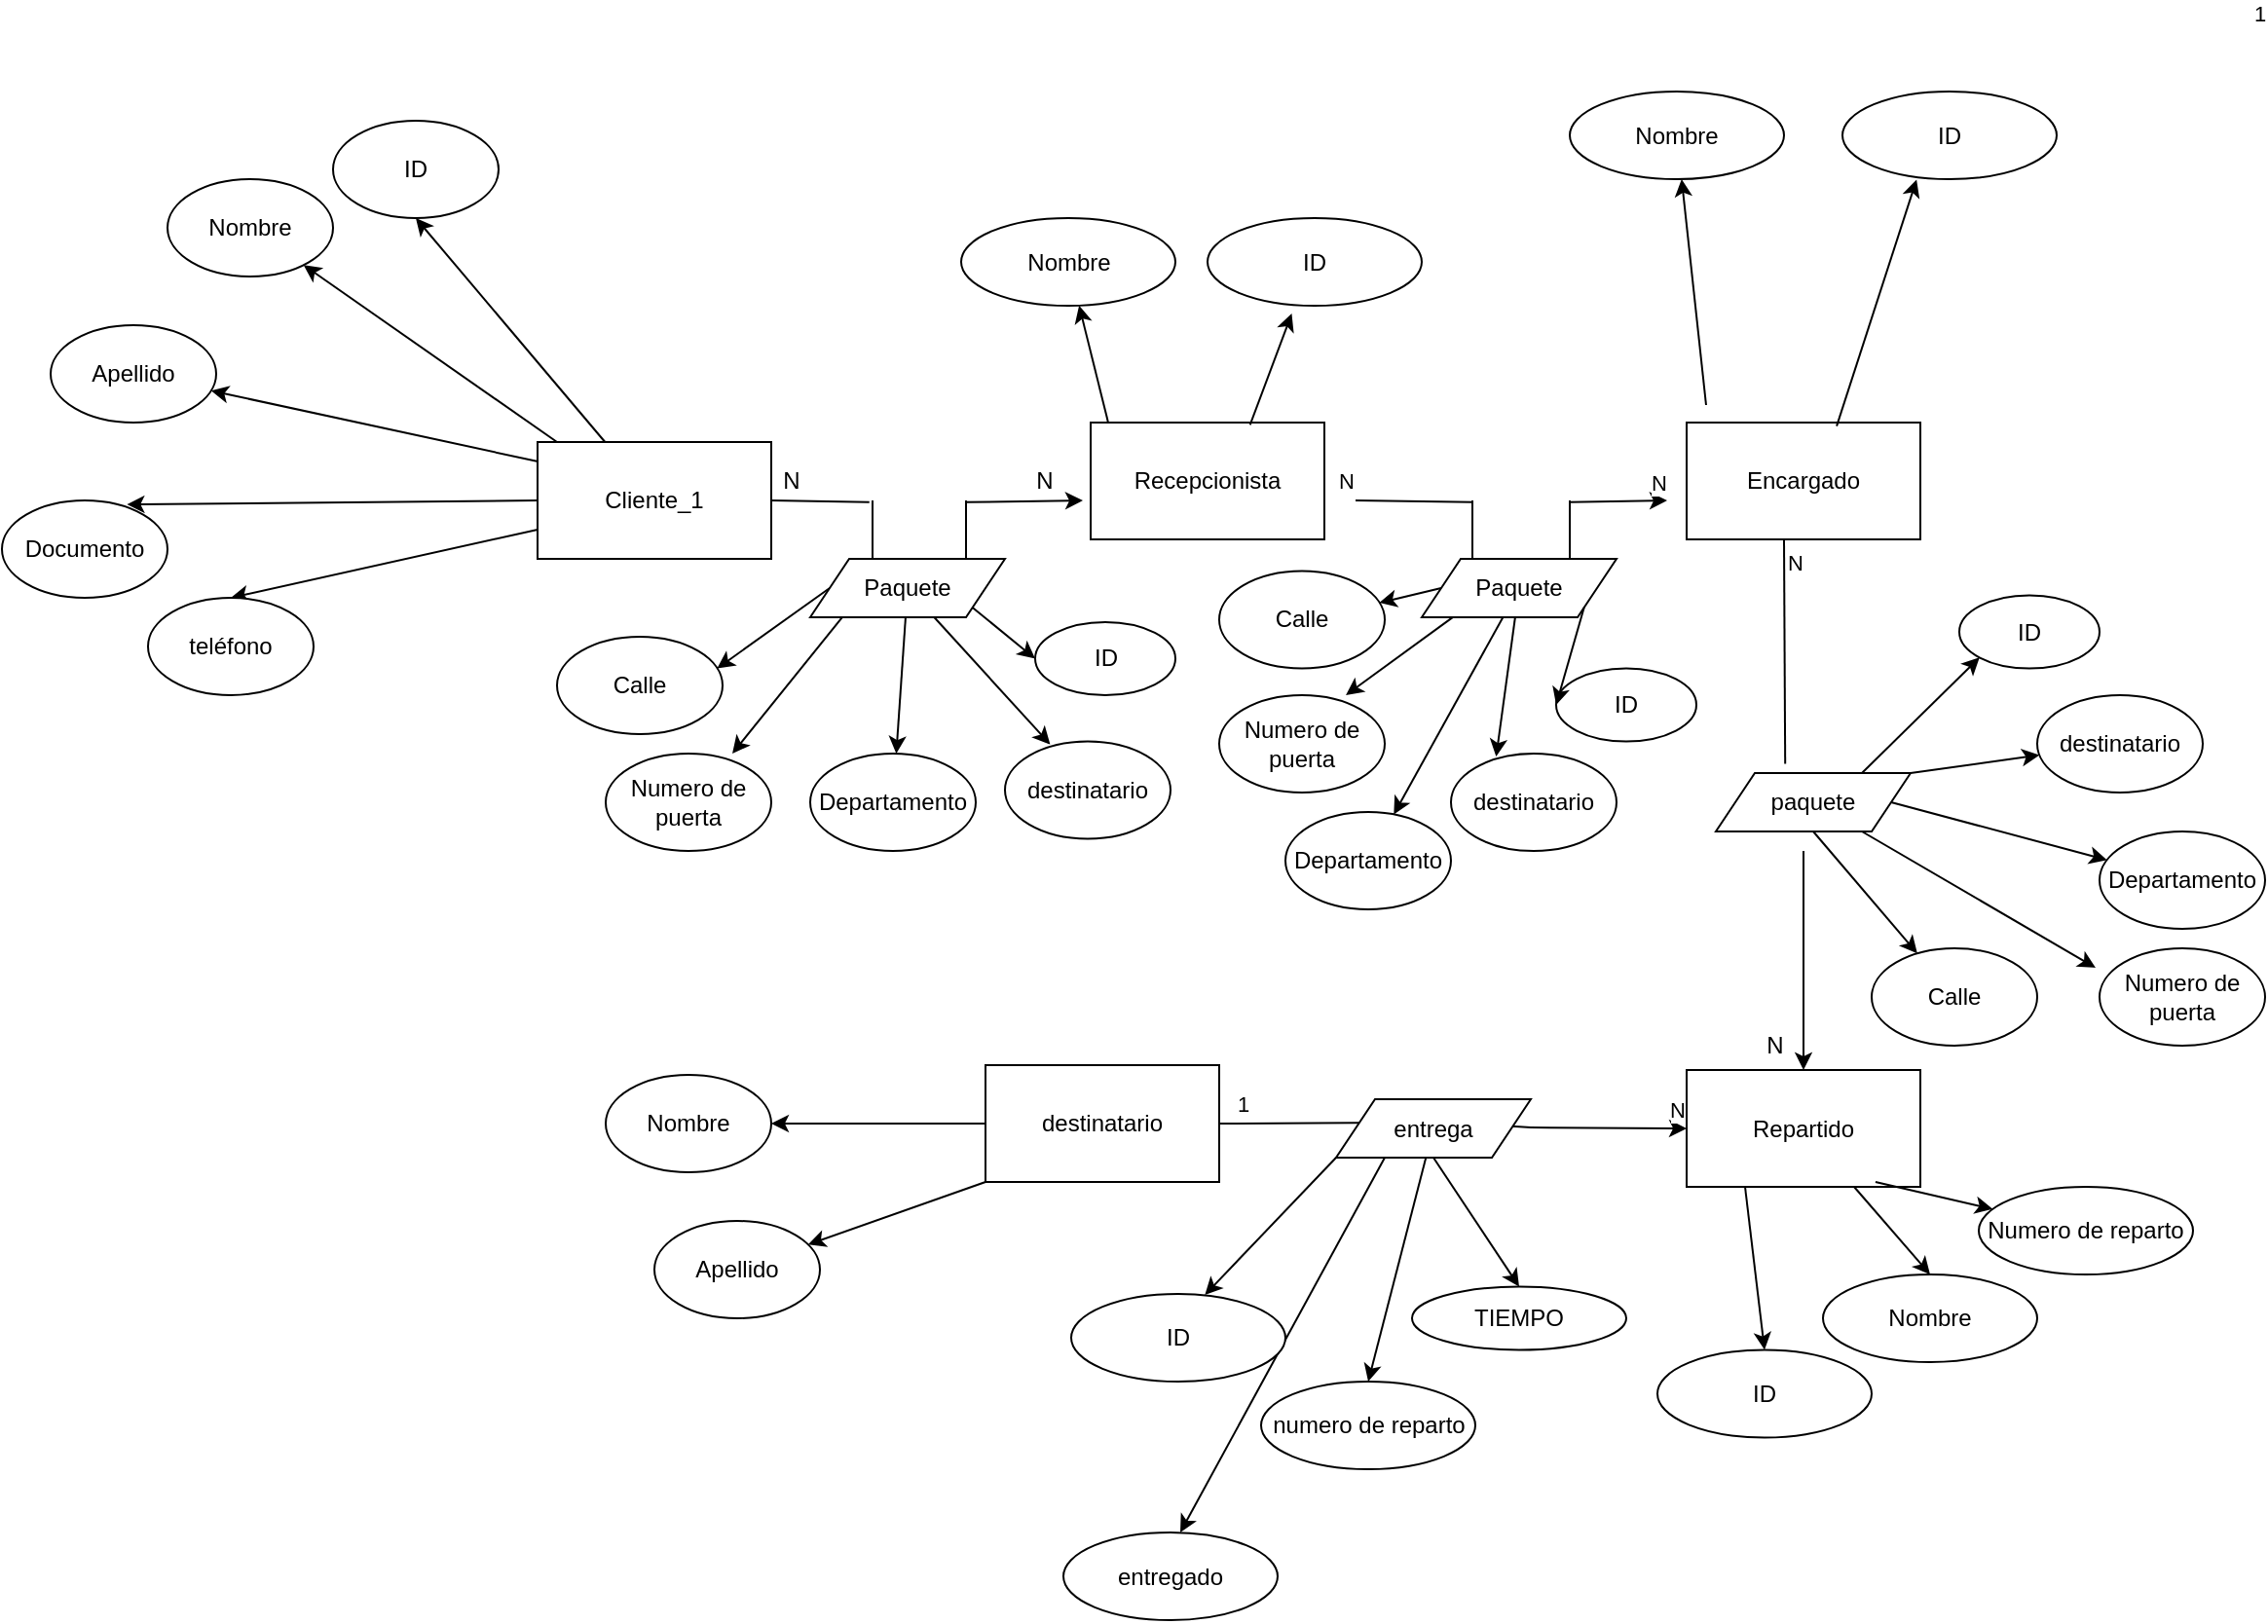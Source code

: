 <mxfile>
    <diagram id="YiFW20UgcAD7BWL2kW4c" name="Página-1">
        <mxGraphModel dx="1866" dy="1668" grid="1" gridSize="10" guides="1" tooltips="1" connect="1" arrows="1" fold="1" page="1" pageScale="1" pageWidth="827" pageHeight="1169" math="0" shadow="0">
            <root>
                <mxCell id="0"/>
                <mxCell id="1" parent="0"/>
                <mxCell id="3" value="&#10;&#10;Recepcionista&#10;&#10;" style="rounded=0;whiteSpace=wrap;html=1;" parent="1" vertex="1">
                    <mxGeometry x="354" y="180" width="120" height="60" as="geometry"/>
                </mxCell>
                <mxCell id="168" style="edgeStyle=none;html=1;exitX=0.25;exitY=1;exitDx=0;exitDy=0;entryX=0.5;entryY=0;entryDx=0;entryDy=0;" parent="1" source="4" target="169" edge="1">
                    <mxGeometry relative="1" as="geometry">
                        <mxPoint x="610" y="680" as="targetPoint"/>
                    </mxGeometry>
                </mxCell>
                <mxCell id="4" value="Repartido" style="rounded=0;whiteSpace=wrap;html=1;" parent="1" vertex="1">
                    <mxGeometry x="660" y="512.5" width="120" height="60" as="geometry"/>
                </mxCell>
                <mxCell id="5" value="Encargado" style="rounded=0;whiteSpace=wrap;html=1;" parent="1" vertex="1">
                    <mxGeometry x="660" y="180" width="120" height="60" as="geometry"/>
                </mxCell>
                <mxCell id="7" value="destinatario" style="rounded=0;whiteSpace=wrap;html=1;" parent="1" vertex="1">
                    <mxGeometry x="300" y="510" width="120" height="60" as="geometry"/>
                </mxCell>
                <mxCell id="10" value="" style="endArrow=classic;html=1;startArrow=none;" parent="1" edge="1">
                    <mxGeometry relative="1" as="geometry">
                        <mxPoint x="289.684" y="220.887" as="sourcePoint"/>
                        <mxPoint x="350" y="220" as="targetPoint"/>
                    </mxGeometry>
                </mxCell>
                <mxCell id="14" value="N" style="text;html=1;align=center;verticalAlign=middle;resizable=0;points=[];autosize=1;strokeColor=none;fillColor=none;" parent="1" vertex="1">
                    <mxGeometry x="190" y="200" width="20" height="20" as="geometry"/>
                </mxCell>
                <mxCell id="16" value="1" style="endArrow=classic;html=1;startArrow=none;" parent="1" edge="1">
                    <mxGeometry x="1" y="398" relative="1" as="geometry">
                        <mxPoint x="599.643" y="220.839" as="sourcePoint"/>
                        <mxPoint x="650" y="220" as="targetPoint"/>
                        <Array as="points"/>
                        <mxPoint x="310" y="148" as="offset"/>
                    </mxGeometry>
                </mxCell>
                <mxCell id="19" value="N" style="edgeLabel;resizable=0;html=1;align=right;verticalAlign=bottom;" parent="16" connectable="0" vertex="1">
                    <mxGeometry x="1" relative="1" as="geometry"/>
                </mxCell>
                <mxCell id="21" value="N" style="text;html=1;align=center;verticalAlign=middle;resizable=0;points=[];autosize=1;strokeColor=none;fillColor=none;" parent="1" vertex="1">
                    <mxGeometry x="320" y="200" width="20" height="20" as="geometry"/>
                </mxCell>
                <mxCell id="26" value="" style="endArrow=classic;html=1;startArrow=none;entryX=0.5;entryY=0;entryDx=0;entryDy=0;" parent="1" target="4" edge="1">
                    <mxGeometry relative="1" as="geometry">
                        <mxPoint x="720" y="400" as="sourcePoint"/>
                        <mxPoint x="710" y="380" as="targetPoint"/>
                    </mxGeometry>
                </mxCell>
                <mxCell id="30" value="N" style="text;html=1;align=center;verticalAlign=middle;resizable=0;points=[];autosize=1;strokeColor=none;fillColor=none;" parent="1" vertex="1">
                    <mxGeometry x="695" y="490" width="20" height="20" as="geometry"/>
                </mxCell>
                <mxCell id="31" value="" style="endArrow=classic;html=1;startArrow=none;" parent="1" edge="1">
                    <mxGeometry relative="1" as="geometry">
                        <mxPoint x="558.489" y="540.488" as="sourcePoint"/>
                        <mxPoint x="660" y="542.5" as="targetPoint"/>
                        <Array as="points">
                            <mxPoint x="580" y="542.08"/>
                        </Array>
                    </mxGeometry>
                </mxCell>
                <mxCell id="35" value="N" style="edgeLabel;html=1;align=center;verticalAlign=middle;resizable=0;points=[];" parent="31" vertex="1" connectable="0">
                    <mxGeometry x="0.845" y="1" relative="1" as="geometry">
                        <mxPoint x="3" y="-9" as="offset"/>
                    </mxGeometry>
                </mxCell>
                <mxCell id="40" value="Nombre" style="ellipse;whiteSpace=wrap;html=1;" parent="1" vertex="1">
                    <mxGeometry x="-120" y="55" width="85" height="50" as="geometry"/>
                </mxCell>
                <mxCell id="41" value="Apellido" style="ellipse;whiteSpace=wrap;html=1;" parent="1" vertex="1">
                    <mxGeometry x="130" y="590" width="85" height="50" as="geometry"/>
                </mxCell>
                <mxCell id="43" value="" style="endArrow=classic;html=1;exitX=0;exitY=1;exitDx=0;exitDy=0;" parent="1" source="7" target="41" edge="1">
                    <mxGeometry width="50" height="50" relative="1" as="geometry">
                        <mxPoint x="370" y="490.0" as="sourcePoint"/>
                        <mxPoint x="280" y="490" as="targetPoint"/>
                        <Array as="points"/>
                    </mxGeometry>
                </mxCell>
                <mxCell id="50" value="Cliente_1" style="rounded=0;whiteSpace=wrap;html=1;" parent="1" vertex="1">
                    <mxGeometry x="70" y="190" width="120" height="60" as="geometry"/>
                </mxCell>
                <mxCell id="52" value="" style="endArrow=classic;html=1;entryX=1;entryY=0.5;entryDx=0;entryDy=0;exitX=0;exitY=0.5;exitDx=0;exitDy=0;" parent="1" source="7" target="53" edge="1">
                    <mxGeometry width="50" height="50" relative="1" as="geometry">
                        <mxPoint x="360" y="419.58" as="sourcePoint"/>
                        <mxPoint x="280" y="419.58" as="targetPoint"/>
                        <Array as="points"/>
                    </mxGeometry>
                </mxCell>
                <mxCell id="53" value="Nombre" style="ellipse;whiteSpace=wrap;html=1;" parent="1" vertex="1">
                    <mxGeometry x="105" y="515" width="85" height="50" as="geometry"/>
                </mxCell>
                <mxCell id="54" value="Apellido" style="ellipse;whiteSpace=wrap;html=1;" parent="1" vertex="1">
                    <mxGeometry x="-180" y="130" width="85" height="50" as="geometry"/>
                </mxCell>
                <mxCell id="55" value="Departamento" style="ellipse;whiteSpace=wrap;html=1;" parent="1" vertex="1">
                    <mxGeometry x="210" y="350" width="85" height="50" as="geometry"/>
                </mxCell>
                <mxCell id="56" value="" style="endArrow=classic;html=1;exitX=0.002;exitY=0.167;exitDx=0;exitDy=0;exitPerimeter=0;" parent="1" source="50" target="54" edge="1">
                    <mxGeometry width="50" height="50" relative="1" as="geometry">
                        <mxPoint x="380" y="500.0" as="sourcePoint"/>
                        <mxPoint x="290" y="500" as="targetPoint"/>
                        <Array as="points"/>
                    </mxGeometry>
                </mxCell>
                <mxCell id="57" value="" style="endArrow=classic;html=1;" parent="1" source="98" target="55" edge="1">
                    <mxGeometry width="50" height="50" relative="1" as="geometry">
                        <mxPoint x="383.24" y="465.04" as="sourcePoint"/>
                        <mxPoint x="300" y="510" as="targetPoint"/>
                        <Array as="points"/>
                    </mxGeometry>
                </mxCell>
                <mxCell id="58" value="Documento" style="ellipse;whiteSpace=wrap;html=1;" parent="1" vertex="1">
                    <mxGeometry x="-205" y="220" width="85" height="50" as="geometry"/>
                </mxCell>
                <mxCell id="59" value="" style="endArrow=classic;html=1;exitX=0;exitY=0.5;exitDx=0;exitDy=0;entryX=0.755;entryY=0.041;entryDx=0;entryDy=0;entryPerimeter=0;" parent="1" source="50" target="58" edge="1">
                    <mxGeometry width="50" height="50" relative="1" as="geometry">
                        <mxPoint x="474.42" y="452.95" as="sourcePoint"/>
                        <mxPoint x="460" y="530" as="targetPoint"/>
                        <Array as="points"/>
                    </mxGeometry>
                </mxCell>
                <mxCell id="60" value="" style="endArrow=classic;html=1;exitX=0;exitY=0.75;exitDx=0;exitDy=0;entryX=0.5;entryY=0;entryDx=0;entryDy=0;" parent="1" source="50" target="61" edge="1">
                    <mxGeometry width="50" height="50" relative="1" as="geometry">
                        <mxPoint x="470.0" y="462.94" as="sourcePoint"/>
                        <mxPoint x="480" y="560" as="targetPoint"/>
                        <Array as="points"/>
                    </mxGeometry>
                </mxCell>
                <mxCell id="61" value="teléfono" style="ellipse;whiteSpace=wrap;html=1;" parent="1" vertex="1">
                    <mxGeometry x="-130" y="270" width="85" height="50" as="geometry"/>
                </mxCell>
                <mxCell id="64" value="" style="endArrow=classic;html=1;" parent="1" target="40" edge="1">
                    <mxGeometry width="50" height="50" relative="1" as="geometry">
                        <mxPoint x="80" y="190" as="sourcePoint"/>
                        <mxPoint x="130" y="140" as="targetPoint"/>
                        <Array as="points"/>
                    </mxGeometry>
                </mxCell>
                <mxCell id="65" value="" style="endArrow=classic;html=1;" parent="1" target="69" edge="1">
                    <mxGeometry width="50" height="50" relative="1" as="geometry">
                        <mxPoint x="363" y="180" as="sourcePoint"/>
                        <mxPoint x="340.759" y="144.192" as="targetPoint"/>
                        <Array as="points"/>
                    </mxGeometry>
                </mxCell>
                <mxCell id="69" value="Nombre" style="ellipse;whiteSpace=wrap;html=1;" parent="1" vertex="1">
                    <mxGeometry x="287.5" y="75" width="110" height="45" as="geometry"/>
                </mxCell>
                <mxCell id="74" value="" style="endArrow=none;html=1;" parent="1" edge="1">
                    <mxGeometry relative="1" as="geometry">
                        <mxPoint x="190.0" y="220" as="sourcePoint"/>
                        <mxPoint x="240.357" y="220.839" as="targetPoint"/>
                    </mxGeometry>
                </mxCell>
                <mxCell id="76" value="" style="endArrow=none;html=1;" parent="1" edge="1">
                    <mxGeometry x="1" y="398" relative="1" as="geometry">
                        <mxPoint x="490" y="220" as="sourcePoint"/>
                        <mxPoint x="550.316" y="220.887" as="targetPoint"/>
                        <Array as="points"/>
                        <mxPoint x="310" y="148" as="offset"/>
                    </mxGeometry>
                </mxCell>
                <mxCell id="78" value="N" style="edgeLabel;html=1;align=center;verticalAlign=middle;resizable=0;points=[];" parent="76" vertex="1" connectable="0">
                    <mxGeometry x="-0.894" y="-1" relative="1" as="geometry">
                        <mxPoint x="-8" y="-11" as="offset"/>
                    </mxGeometry>
                </mxCell>
                <mxCell id="80" value="" style="endArrow=none;html=1;entryX=0.644;entryY=1.159;entryDx=0;entryDy=0;entryPerimeter=0;" parent="1" target="126" edge="1">
                    <mxGeometry relative="1" as="geometry">
                        <mxPoint x="710" y="240" as="sourcePoint"/>
                        <mxPoint x="720" y="360" as="targetPoint"/>
                    </mxGeometry>
                </mxCell>
                <mxCell id="81" value="N" style="edgeLabel;resizable=0;html=1;align=left;verticalAlign=bottom;" parent="80" connectable="0" vertex="1">
                    <mxGeometry x="-1" relative="1" as="geometry">
                        <mxPoint y="20" as="offset"/>
                    </mxGeometry>
                </mxCell>
                <mxCell id="83" value="" style="endArrow=none;html=1;exitX=1;exitY=0.5;exitDx=0;exitDy=0;" parent="1" source="7" edge="1">
                    <mxGeometry relative="1" as="geometry">
                        <mxPoint x="490" y="542.5" as="sourcePoint"/>
                        <mxPoint x="510.689" y="539.543" as="targetPoint"/>
                        <Array as="points"/>
                    </mxGeometry>
                </mxCell>
                <mxCell id="85" value="1" style="edgeLabel;html=1;align=center;verticalAlign=middle;resizable=0;points=[];" parent="83" vertex="1" connectable="0">
                    <mxGeometry x="-0.694" relative="1" as="geometry">
                        <mxPoint x="-2" y="-10" as="offset"/>
                    </mxGeometry>
                </mxCell>
                <mxCell id="90" value="Calle" style="ellipse;whiteSpace=wrap;html=1;" parent="1" vertex="1">
                    <mxGeometry x="80" y="290" width="85" height="50" as="geometry"/>
                </mxCell>
                <mxCell id="92" value="" style="endArrow=classic;html=1;entryX=0.967;entryY=0.326;entryDx=0;entryDy=0;entryPerimeter=0;exitX=0;exitY=0.5;exitDx=0;exitDy=0;" parent="1" source="98" target="90" edge="1">
                    <mxGeometry width="50" height="50" relative="1" as="geometry">
                        <mxPoint x="120.2" y="262.04" as="sourcePoint"/>
                        <mxPoint x="62.5" y="320" as="targetPoint"/>
                        <Array as="points"/>
                    </mxGeometry>
                </mxCell>
                <mxCell id="93" value="Numero de puerta" style="ellipse;whiteSpace=wrap;html=1;" parent="1" vertex="1">
                    <mxGeometry x="105" y="350" width="85" height="50" as="geometry"/>
                </mxCell>
                <mxCell id="94" value="" style="endArrow=classic;html=1;exitX=0.172;exitY=0.968;exitDx=0;exitDy=0;exitPerimeter=0;entryX=0.765;entryY=0;entryDx=0;entryDy=0;entryPerimeter=0;" parent="1" source="98" target="93" edge="1">
                    <mxGeometry width="50" height="50" relative="1" as="geometry">
                        <mxPoint x="155.24" y="259.04" as="sourcePoint"/>
                        <mxPoint x="126" y="340" as="targetPoint"/>
                        <Array as="points"/>
                    </mxGeometry>
                </mxCell>
                <mxCell id="95" value="" style="endArrow=none;html=1;" parent="1" edge="1">
                    <mxGeometry width="50" height="50" relative="1" as="geometry">
                        <mxPoint x="242" y="270" as="sourcePoint"/>
                        <mxPoint x="242" y="220" as="targetPoint"/>
                    </mxGeometry>
                </mxCell>
                <mxCell id="96" value="" style="endArrow=none;html=1;" parent="1" edge="1">
                    <mxGeometry width="50" height="50" relative="1" as="geometry">
                        <mxPoint x="290" y="270" as="sourcePoint"/>
                        <mxPoint x="290" y="220" as="targetPoint"/>
                        <Array as="points">
                            <mxPoint x="290" y="250"/>
                        </Array>
                    </mxGeometry>
                </mxCell>
                <mxCell id="98" value="Paquete" style="shape=parallelogram;perimeter=parallelogramPerimeter;whiteSpace=wrap;html=1;fixedSize=1;" parent="1" vertex="1">
                    <mxGeometry x="210" y="250" width="100" height="30" as="geometry"/>
                </mxCell>
                <mxCell id="101" value=" destinatario" style="ellipse;whiteSpace=wrap;html=1;" parent="1" vertex="1">
                    <mxGeometry x="310" y="343.75" width="85" height="50" as="geometry"/>
                </mxCell>
                <mxCell id="102" value="" style="endArrow=classic;html=1;entryX=0.273;entryY=0.031;entryDx=0;entryDy=0;entryPerimeter=0;" parent="1" source="98" target="101" edge="1">
                    <mxGeometry width="50" height="50" relative="1" as="geometry">
                        <mxPoint x="278" y="300" as="sourcePoint"/>
                        <mxPoint x="228.431" y="346.223" as="targetPoint"/>
                        <Array as="points"/>
                    </mxGeometry>
                </mxCell>
                <mxCell id="103" value="ID" style="ellipse;whiteSpace=wrap;html=1;" parent="1" vertex="1">
                    <mxGeometry x="-35" y="25" width="85" height="50" as="geometry"/>
                </mxCell>
                <mxCell id="105" value="" style="endArrow=classic;html=1;entryX=0.5;entryY=1;entryDx=0;entryDy=0;" parent="1" source="50" target="103" edge="1">
                    <mxGeometry width="50" height="50" relative="1" as="geometry">
                        <mxPoint x="90.0" y="200" as="sourcePoint"/>
                        <mxPoint x="60.506" y="109.552" as="targetPoint"/>
                        <Array as="points"/>
                    </mxGeometry>
                </mxCell>
                <mxCell id="106" value="ID" style="ellipse;whiteSpace=wrap;html=1;" parent="1" vertex="1">
                    <mxGeometry x="414" y="75" width="110" height="45" as="geometry"/>
                </mxCell>
                <mxCell id="107" value="" style="endArrow=classic;html=1;exitX=0.682;exitY=0.02;exitDx=0;exitDy=0;entryX=0.393;entryY=1.09;entryDx=0;entryDy=0;entryPerimeter=0;exitPerimeter=0;" parent="1" source="3" target="106" edge="1">
                    <mxGeometry width="50" height="50" relative="1" as="geometry">
                        <mxPoint x="400.0" y="181.04" as="sourcePoint"/>
                        <mxPoint x="409.124" y="68.97" as="targetPoint"/>
                        <Array as="points"/>
                    </mxGeometry>
                </mxCell>
                <mxCell id="108" value="ID" style="ellipse;whiteSpace=wrap;html=1;" parent="1" vertex="1">
                    <mxGeometry x="325.5" y="282.5" width="72" height="37.5" as="geometry"/>
                </mxCell>
                <mxCell id="109" value="" style="endArrow=classic;html=1;entryX=0;entryY=0.5;entryDx=0;entryDy=0;exitX=1;exitY=1;exitDx=0;exitDy=0;" parent="1" source="98" target="108" edge="1">
                    <mxGeometry width="50" height="50" relative="1" as="geometry">
                        <mxPoint x="288.0" y="310" as="sourcePoint"/>
                        <mxPoint x="288.205" y="341.55" as="targetPoint"/>
                        <Array as="points"/>
                    </mxGeometry>
                </mxCell>
                <mxCell id="110" value="Nombre" style="ellipse;whiteSpace=wrap;html=1;" parent="1" vertex="1">
                    <mxGeometry x="600" y="10" width="110" height="45" as="geometry"/>
                </mxCell>
                <mxCell id="111" value="" style="endArrow=classic;html=1;" parent="1" target="110" edge="1">
                    <mxGeometry width="50" height="50" relative="1" as="geometry">
                        <mxPoint x="670" y="171" as="sourcePoint"/>
                        <mxPoint x="644.23" y="100.0" as="targetPoint"/>
                        <Array as="points"/>
                    </mxGeometry>
                </mxCell>
                <mxCell id="112" value="ID" style="ellipse;whiteSpace=wrap;html=1;" parent="1" vertex="1">
                    <mxGeometry x="740" y="10" width="110" height="45" as="geometry"/>
                </mxCell>
                <mxCell id="114" value="" style="endArrow=classic;html=1;exitX=0.642;exitY=0.03;exitDx=0;exitDy=0;entryX=0.346;entryY=1.005;entryDx=0;entryDy=0;entryPerimeter=0;exitPerimeter=0;" parent="1" source="5" target="112" edge="1">
                    <mxGeometry width="50" height="50" relative="1" as="geometry">
                        <mxPoint x="745" y="165.95" as="sourcePoint"/>
                        <mxPoint x="749.23" y="95.0" as="targetPoint"/>
                        <Array as="points"/>
                    </mxGeometry>
                </mxCell>
                <mxCell id="115" value="Nombre" style="ellipse;whiteSpace=wrap;html=1;" parent="1" vertex="1">
                    <mxGeometry x="730" y="617.5" width="110" height="45" as="geometry"/>
                </mxCell>
                <mxCell id="117" value="Numero de reparto" style="ellipse;whiteSpace=wrap;html=1;" parent="1" vertex="1">
                    <mxGeometry x="810" y="572.5" width="110" height="45" as="geometry"/>
                </mxCell>
                <mxCell id="118" value="" style="endArrow=classic;html=1;entryX=0.5;entryY=0;entryDx=0;entryDy=0;" parent="1" source="4" target="115" edge="1">
                    <mxGeometry width="50" height="50" relative="1" as="geometry">
                        <mxPoint x="733.52" y="661.24" as="sourcePoint"/>
                        <mxPoint x="706.471" y="585.004" as="targetPoint"/>
                        <Array as="points"/>
                    </mxGeometry>
                </mxCell>
                <mxCell id="119" value="" style="endArrow=classic;html=1;exitX=0.808;exitY=0.958;exitDx=0;exitDy=0;exitPerimeter=0;" parent="1" source="4" target="117" edge="1">
                    <mxGeometry width="50" height="50" relative="1" as="geometry">
                        <mxPoint x="757" y="580" as="sourcePoint"/>
                        <mxPoint x="724.56" y="640" as="targetPoint"/>
                        <Array as="points"/>
                    </mxGeometry>
                </mxCell>
                <mxCell id="122" value="" style="endArrow=none;html=1;" parent="1" edge="1">
                    <mxGeometry width="50" height="50" relative="1" as="geometry">
                        <mxPoint x="550" y="250" as="sourcePoint"/>
                        <mxPoint x="550" y="220" as="targetPoint"/>
                        <Array as="points"/>
                    </mxGeometry>
                </mxCell>
                <mxCell id="123" value="" style="endArrow=none;html=1;" parent="1" edge="1">
                    <mxGeometry width="50" height="50" relative="1" as="geometry">
                        <mxPoint x="600" y="220" as="sourcePoint"/>
                        <mxPoint x="600" y="250" as="targetPoint"/>
                        <Array as="points"/>
                    </mxGeometry>
                </mxCell>
                <mxCell id="163" style="edgeStyle=none;html=1;exitX=0.5;exitY=0;exitDx=0;exitDy=0;" parent="1" source="126" target="162" edge="1">
                    <mxGeometry relative="1" as="geometry"/>
                </mxCell>
                <mxCell id="164" style="edgeStyle=none;html=1;exitX=0.25;exitY=0;exitDx=0;exitDy=0;" parent="1" source="126" edge="1">
                    <mxGeometry relative="1" as="geometry">
                        <mxPoint x="870" y="460" as="targetPoint"/>
                    </mxGeometry>
                </mxCell>
                <mxCell id="165" style="edgeStyle=none;html=1;exitX=0;exitY=0.5;exitDx=0;exitDy=0;" parent="1" source="126" target="160" edge="1">
                    <mxGeometry relative="1" as="geometry"/>
                </mxCell>
                <mxCell id="166" style="edgeStyle=none;html=1;exitX=0;exitY=1;exitDx=0;exitDy=0;" parent="1" source="126" target="159" edge="1">
                    <mxGeometry relative="1" as="geometry"/>
                </mxCell>
                <mxCell id="167" style="edgeStyle=none;html=1;exitX=0.25;exitY=1;exitDx=0;exitDy=0;entryX=0;entryY=1;entryDx=0;entryDy=0;" parent="1" source="126" target="158" edge="1">
                    <mxGeometry relative="1" as="geometry">
                        <mxPoint x="800" y="310" as="targetPoint"/>
                    </mxGeometry>
                </mxCell>
                <mxCell id="126" value="paquete" style="shape=parallelogram;perimeter=parallelogramPerimeter;whiteSpace=wrap;html=1;fixedSize=1;direction=west;size=20;" parent="1" vertex="1">
                    <mxGeometry x="675" y="360" width="100" height="30" as="geometry"/>
                </mxCell>
                <mxCell id="170" style="edgeStyle=none;html=1;exitX=1;exitY=0;exitDx=0;exitDy=0;entryX=0.624;entryY=0.012;entryDx=0;entryDy=0;entryPerimeter=0;" parent="1" source="127" target="174" edge="1">
                    <mxGeometry relative="1" as="geometry">
                        <mxPoint x="440" y="610" as="targetPoint"/>
                    </mxGeometry>
                </mxCell>
                <mxCell id="171" style="edgeStyle=none;html=1;entryX=0.5;entryY=0;entryDx=0;entryDy=0;" parent="1" source="127" target="175" edge="1">
                    <mxGeometry relative="1" as="geometry">
                        <mxPoint x="480" y="690" as="targetPoint"/>
                    </mxGeometry>
                </mxCell>
                <mxCell id="172" style="edgeStyle=none;html=1;exitX=0.5;exitY=0;exitDx=0;exitDy=0;entryX=0.5;entryY=0;entryDx=0;entryDy=0;" parent="1" source="127" target="173" edge="1">
                    <mxGeometry relative="1" as="geometry">
                        <mxPoint x="560" y="640" as="targetPoint"/>
                    </mxGeometry>
                </mxCell>
                <mxCell id="176" style="edgeStyle=none;html=1;exitX=0.75;exitY=0;exitDx=0;exitDy=0;" parent="1" source="127" edge="1">
                    <mxGeometry relative="1" as="geometry">
                        <mxPoint x="400" y="750" as="targetPoint"/>
                    </mxGeometry>
                </mxCell>
                <mxCell id="127" value="entrega" style="shape=parallelogram;perimeter=parallelogramPerimeter;whiteSpace=wrap;html=1;fixedSize=1;direction=west;size=20;" parent="1" vertex="1">
                    <mxGeometry x="480" y="527.5" width="100" height="30" as="geometry"/>
                </mxCell>
                <mxCell id="132" value="Departamento" style="ellipse;whiteSpace=wrap;html=1;" parent="1" vertex="1">
                    <mxGeometry x="454" y="380" width="85" height="50" as="geometry"/>
                </mxCell>
                <mxCell id="133" value="" style="endArrow=classic;html=1;" parent="1" source="138" target="132" edge="1">
                    <mxGeometry width="50" height="50" relative="1" as="geometry">
                        <mxPoint x="393.24" y="475.04" as="sourcePoint"/>
                        <mxPoint x="310" y="520" as="targetPoint"/>
                        <Array as="points"/>
                    </mxGeometry>
                </mxCell>
                <mxCell id="134" value="Calle" style="ellipse;whiteSpace=wrap;html=1;" parent="1" vertex="1">
                    <mxGeometry x="420" y="256.25" width="85" height="50" as="geometry"/>
                </mxCell>
                <mxCell id="135" value="" style="endArrow=classic;html=1;entryX=0.967;entryY=0.326;entryDx=0;entryDy=0;entryPerimeter=0;exitX=0;exitY=0.5;exitDx=0;exitDy=0;" parent="1" source="138" target="134" edge="1">
                    <mxGeometry width="50" height="50" relative="1" as="geometry">
                        <mxPoint x="130.2" y="272.04" as="sourcePoint"/>
                        <mxPoint x="72.5" y="330" as="targetPoint"/>
                        <Array as="points"/>
                    </mxGeometry>
                </mxCell>
                <mxCell id="136" value="Numero de puerta" style="ellipse;whiteSpace=wrap;html=1;" parent="1" vertex="1">
                    <mxGeometry x="420" y="320" width="85" height="50" as="geometry"/>
                </mxCell>
                <mxCell id="137" value="" style="endArrow=classic;html=1;exitX=0.172;exitY=0.968;exitDx=0;exitDy=0;exitPerimeter=0;entryX=0.765;entryY=0;entryDx=0;entryDy=0;entryPerimeter=0;" parent="1" source="138" target="136" edge="1">
                    <mxGeometry width="50" height="50" relative="1" as="geometry">
                        <mxPoint x="165.24" y="269.04" as="sourcePoint"/>
                        <mxPoint x="136" y="350" as="targetPoint"/>
                        <Array as="points"/>
                    </mxGeometry>
                </mxCell>
                <mxCell id="138" value="Paquete" style="shape=parallelogram;perimeter=parallelogramPerimeter;whiteSpace=wrap;html=1;fixedSize=1;" parent="1" vertex="1">
                    <mxGeometry x="524" y="250" width="100" height="30" as="geometry"/>
                </mxCell>
                <mxCell id="139" value=" destinatario" style="ellipse;whiteSpace=wrap;html=1;" parent="1" vertex="1">
                    <mxGeometry x="539" y="350" width="85" height="50" as="geometry"/>
                </mxCell>
                <mxCell id="140" value="" style="endArrow=classic;html=1;entryX=0.273;entryY=0.031;entryDx=0;entryDy=0;entryPerimeter=0;" parent="1" source="138" target="139" edge="1">
                    <mxGeometry width="50" height="50" relative="1" as="geometry">
                        <mxPoint x="288" y="310" as="sourcePoint"/>
                        <mxPoint x="238.431" y="356.223" as="targetPoint"/>
                        <Array as="points"/>
                    </mxGeometry>
                </mxCell>
                <mxCell id="141" value="ID" style="ellipse;whiteSpace=wrap;html=1;" parent="1" vertex="1">
                    <mxGeometry x="593" y="306.25" width="72" height="37.5" as="geometry"/>
                </mxCell>
                <mxCell id="142" value="" style="endArrow=classic;html=1;entryX=0;entryY=0.5;entryDx=0;entryDy=0;exitX=1;exitY=1;exitDx=0;exitDy=0;" parent="1" source="138" target="141" edge="1">
                    <mxGeometry width="50" height="50" relative="1" as="geometry">
                        <mxPoint x="298.0" y="320" as="sourcePoint"/>
                        <mxPoint x="298.205" y="351.55" as="targetPoint"/>
                        <Array as="points"/>
                    </mxGeometry>
                </mxCell>
                <mxCell id="158" value="ID" style="ellipse;whiteSpace=wrap;html=1;" parent="1" vertex="1">
                    <mxGeometry x="800" y="268.75" width="72" height="37.5" as="geometry"/>
                </mxCell>
                <mxCell id="159" value=" destinatario" style="ellipse;whiteSpace=wrap;html=1;" parent="1" vertex="1">
                    <mxGeometry x="840" y="320" width="85" height="50" as="geometry"/>
                </mxCell>
                <mxCell id="160" value="Departamento" style="ellipse;whiteSpace=wrap;html=1;" parent="1" vertex="1">
                    <mxGeometry x="872" y="390" width="85" height="50" as="geometry"/>
                </mxCell>
                <mxCell id="161" value="Numero de puerta" style="ellipse;whiteSpace=wrap;html=1;" parent="1" vertex="1">
                    <mxGeometry x="872" y="450" width="85" height="50" as="geometry"/>
                </mxCell>
                <mxCell id="162" value="Calle" style="ellipse;whiteSpace=wrap;html=1;" parent="1" vertex="1">
                    <mxGeometry x="755" y="450" width="85" height="50" as="geometry"/>
                </mxCell>
                <mxCell id="169" value="ID" style="ellipse;whiteSpace=wrap;html=1;" parent="1" vertex="1">
                    <mxGeometry x="645" y="656.25" width="110" height="45" as="geometry"/>
                </mxCell>
                <mxCell id="173" value="TIEMPO" style="ellipse;whiteSpace=wrap;html=1;" parent="1" vertex="1">
                    <mxGeometry x="519" y="623.75" width="110" height="32.5" as="geometry"/>
                </mxCell>
                <mxCell id="174" value="ID" style="ellipse;whiteSpace=wrap;html=1;" parent="1" vertex="1">
                    <mxGeometry x="344" y="627.5" width="110" height="45" as="geometry"/>
                </mxCell>
                <mxCell id="175" value="numero de reparto" style="ellipse;whiteSpace=wrap;html=1;" parent="1" vertex="1">
                    <mxGeometry x="441.5" y="672.5" width="110" height="45" as="geometry"/>
                </mxCell>
                <mxCell id="177" value="entregado" style="ellipse;whiteSpace=wrap;html=1;" parent="1" vertex="1">
                    <mxGeometry x="340" y="750" width="110" height="45" as="geometry"/>
                </mxCell>
            </root>
        </mxGraphModel>
    </diagram>
</mxfile>